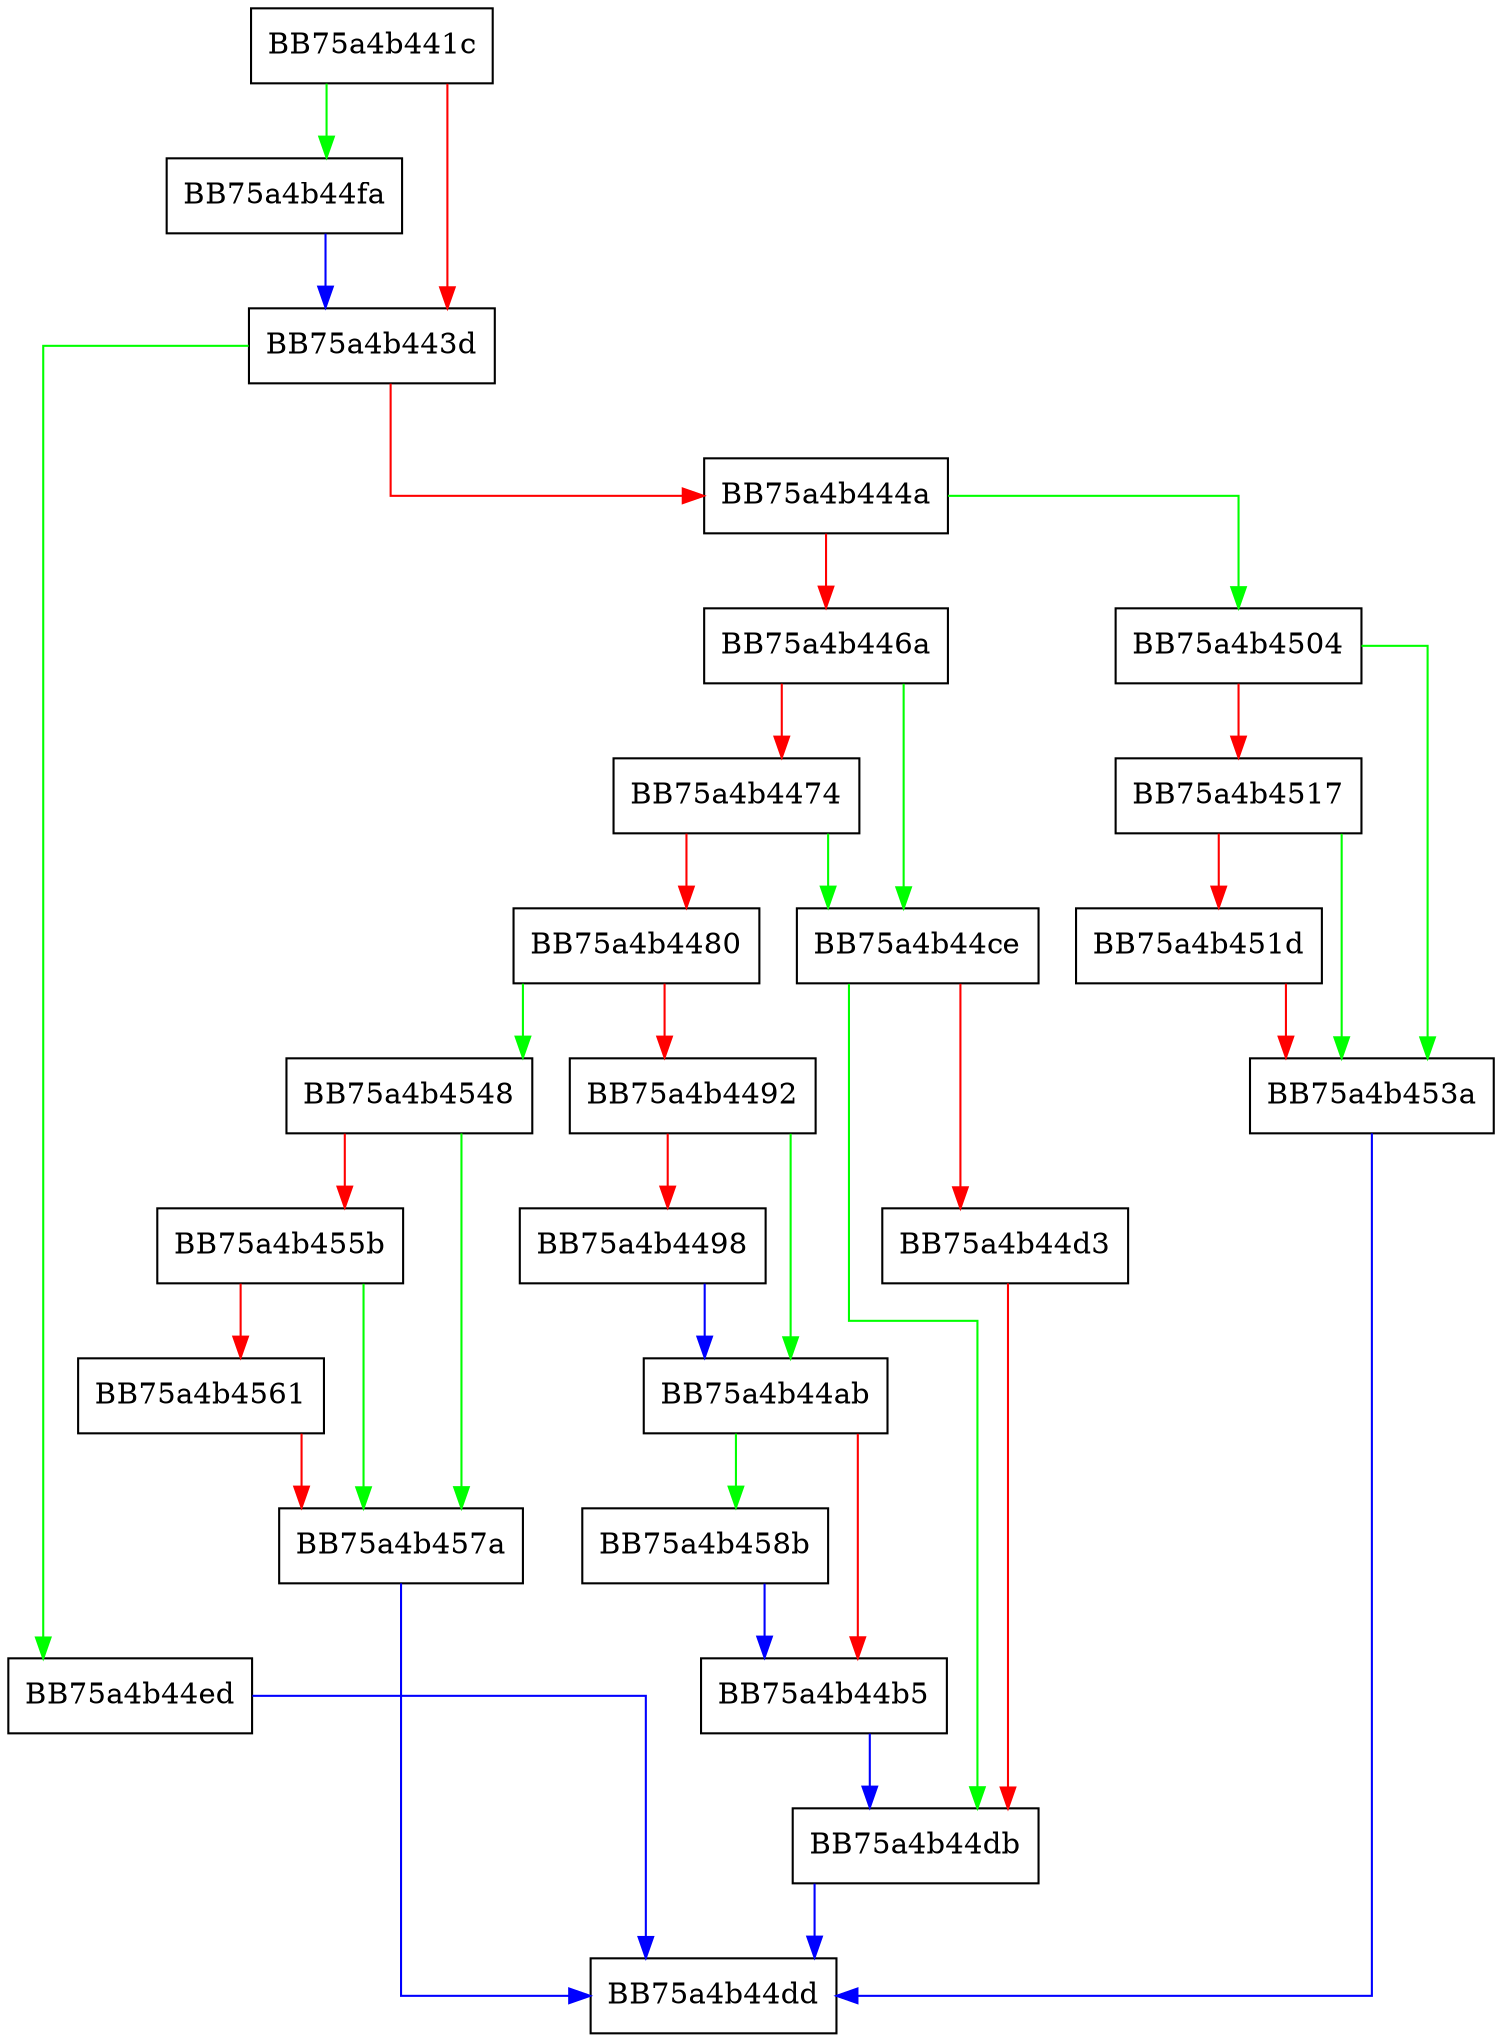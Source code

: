 digraph GetFileRecord {
  node [shape="box"];
  graph [splines=ortho];
  BB75a4b441c -> BB75a4b44fa [color="green"];
  BB75a4b441c -> BB75a4b443d [color="red"];
  BB75a4b443d -> BB75a4b44ed [color="green"];
  BB75a4b443d -> BB75a4b444a [color="red"];
  BB75a4b444a -> BB75a4b4504 [color="green"];
  BB75a4b444a -> BB75a4b446a [color="red"];
  BB75a4b446a -> BB75a4b44ce [color="green"];
  BB75a4b446a -> BB75a4b4474 [color="red"];
  BB75a4b4474 -> BB75a4b44ce [color="green"];
  BB75a4b4474 -> BB75a4b4480 [color="red"];
  BB75a4b4480 -> BB75a4b4548 [color="green"];
  BB75a4b4480 -> BB75a4b4492 [color="red"];
  BB75a4b4492 -> BB75a4b44ab [color="green"];
  BB75a4b4492 -> BB75a4b4498 [color="red"];
  BB75a4b4498 -> BB75a4b44ab [color="blue"];
  BB75a4b44ab -> BB75a4b458b [color="green"];
  BB75a4b44ab -> BB75a4b44b5 [color="red"];
  BB75a4b44b5 -> BB75a4b44db [color="blue"];
  BB75a4b44ce -> BB75a4b44db [color="green"];
  BB75a4b44ce -> BB75a4b44d3 [color="red"];
  BB75a4b44d3 -> BB75a4b44db [color="red"];
  BB75a4b44db -> BB75a4b44dd [color="blue"];
  BB75a4b44ed -> BB75a4b44dd [color="blue"];
  BB75a4b44fa -> BB75a4b443d [color="blue"];
  BB75a4b4504 -> BB75a4b453a [color="green"];
  BB75a4b4504 -> BB75a4b4517 [color="red"];
  BB75a4b4517 -> BB75a4b453a [color="green"];
  BB75a4b4517 -> BB75a4b451d [color="red"];
  BB75a4b451d -> BB75a4b453a [color="red"];
  BB75a4b453a -> BB75a4b44dd [color="blue"];
  BB75a4b4548 -> BB75a4b457a [color="green"];
  BB75a4b4548 -> BB75a4b455b [color="red"];
  BB75a4b455b -> BB75a4b457a [color="green"];
  BB75a4b455b -> BB75a4b4561 [color="red"];
  BB75a4b4561 -> BB75a4b457a [color="red"];
  BB75a4b457a -> BB75a4b44dd [color="blue"];
  BB75a4b458b -> BB75a4b44b5 [color="blue"];
}